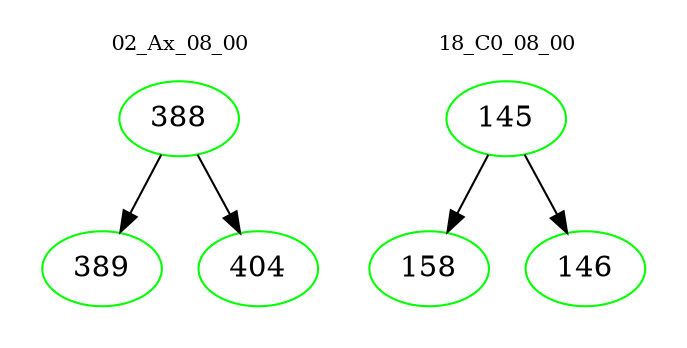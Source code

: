digraph{
subgraph cluster_0 {
color = white
label = "02_Ax_08_00";
fontsize=10;
T0_388 [label="388", color="green"]
T0_388 -> T0_389 [color="black"]
T0_389 [label="389", color="green"]
T0_388 -> T0_404 [color="black"]
T0_404 [label="404", color="green"]
}
subgraph cluster_1 {
color = white
label = "18_C0_08_00";
fontsize=10;
T1_145 [label="145", color="green"]
T1_145 -> T1_158 [color="black"]
T1_158 [label="158", color="green"]
T1_145 -> T1_146 [color="black"]
T1_146 [label="146", color="green"]
}
}
